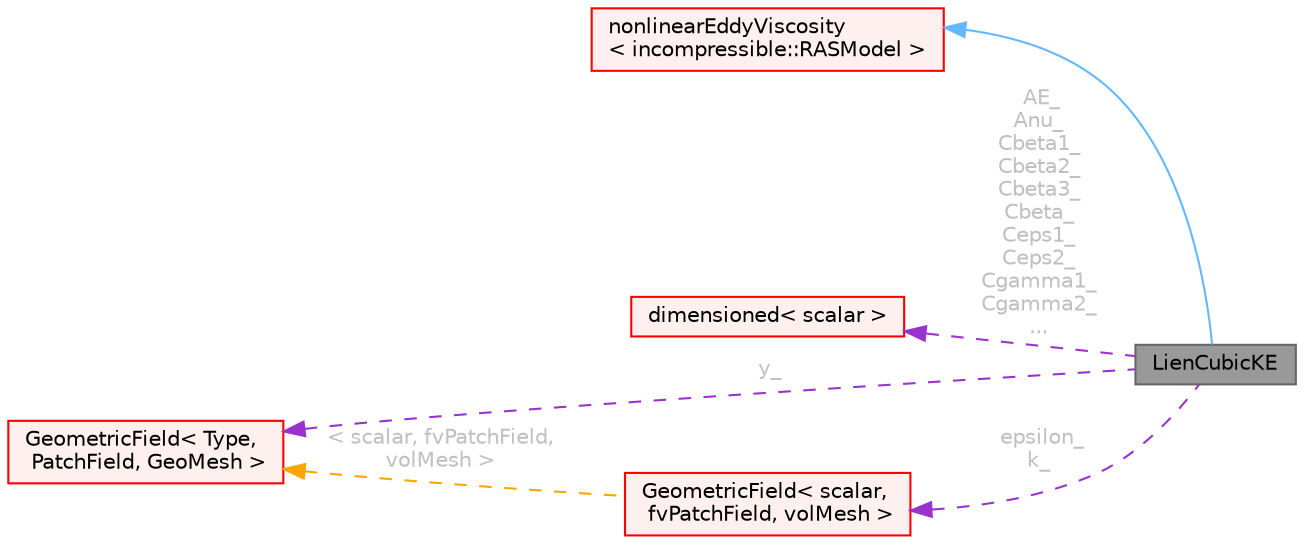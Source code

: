 digraph "LienCubicKE"
{
 // LATEX_PDF_SIZE
  bgcolor="transparent";
  edge [fontname=Helvetica,fontsize=10,labelfontname=Helvetica,labelfontsize=10];
  node [fontname=Helvetica,fontsize=10,shape=box,height=0.2,width=0.4];
  rankdir="LR";
  Node1 [id="Node000001",label="LienCubicKE",height=0.2,width=0.4,color="gray40", fillcolor="grey60", style="filled", fontcolor="black",tooltip="Lien cubic non-linear low-Reynolds k-epsilon turbulence models for incompressible flows."];
  Node2 -> Node1 [id="edge1_Node000001_Node000002",dir="back",color="steelblue1",style="solid",tooltip=" "];
  Node2 [id="Node000002",label="nonlinearEddyViscosity\l\< incompressible::RASModel \>",height=0.2,width=0.4,color="red", fillcolor="#FFF0F0", style="filled",URL="$classFoam_1_1nonlinearEddyViscosity.html",tooltip=" "];
  Node26 -> Node1 [id="edge2_Node000001_Node000026",dir="back",color="darkorchid3",style="dashed",tooltip=" ",label=" AE_\nAnu_\nCbeta1_\nCbeta2_\nCbeta3_\nCbeta_\nCeps1_\nCeps2_\nCgamma1_\nCgamma2_\n...",fontcolor="grey" ];
  Node26 [id="Node000026",label="dimensioned\< scalar \>",height=0.2,width=0.4,color="red", fillcolor="#FFF0F0", style="filled",URL="$classFoam_1_1dimensioned.html",tooltip=" "];
  Node6 -> Node1 [id="edge3_Node000001_Node000006",dir="back",color="darkorchid3",style="dashed",tooltip=" ",label=" epsilon_\nk_",fontcolor="grey" ];
  Node6 [id="Node000006",label="GeometricField\< scalar,\l fvPatchField, volMesh \>",height=0.2,width=0.4,color="red", fillcolor="#FFF0F0", style="filled",URL="$classFoam_1_1GeometricField.html",tooltip=" "];
  Node20 -> Node6 [id="edge4_Node000006_Node000020",dir="back",color="orange",style="dashed",tooltip=" ",label=" \< scalar, fvPatchField,\l volMesh \>",fontcolor="grey" ];
  Node20 [id="Node000020",label="GeometricField\< Type,\l PatchField, GeoMesh \>",height=0.2,width=0.4,color="red", fillcolor="#FFF0F0", style="filled",URL="$classFoam_1_1GeometricField.html",tooltip="Generic GeometricField class."];
  Node20 -> Node1 [id="edge5_Node000001_Node000020",dir="back",color="darkorchid3",style="dashed",tooltip=" ",label=" y_",fontcolor="grey" ];
}
